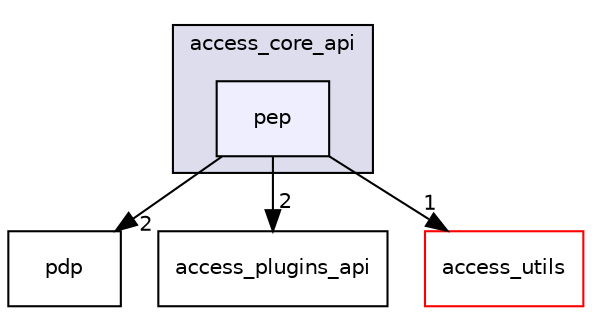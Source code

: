 digraph "access_core_api/pep" {
  compound=true
  node [ fontsize="10", fontname="Helvetica"];
  edge [ labelfontsize="10", labelfontname="Helvetica"];
  subgraph clusterdir_7e4dab425606acec96969abf19ab4dc9 {
    graph [ bgcolor="#ddddee", pencolor="black", label="access_core_api" fontname="Helvetica", fontsize="10", URL="dir_7e4dab425606acec96969abf19ab4dc9.html"]
  dir_b55e54c58a8aed348af81e882bb7d96d [shape=box, label="pep", style="filled", fillcolor="#eeeeff", pencolor="black", URL="dir_b55e54c58a8aed348af81e882bb7d96d.html"];
  }
  dir_0ed7280cc5d19de21268b81ddec224fe [shape=box label="pdp" URL="dir_0ed7280cc5d19de21268b81ddec224fe.html"];
  dir_6aca27a592d18eeff8ec598209838acf [shape=box label="access_plugins_api" URL="dir_6aca27a592d18eeff8ec598209838acf.html"];
  dir_e187d86c28d7179cbb71885950332f5f [shape=box label="access_utils" fillcolor="white" style="filled" color="red" URL="dir_e187d86c28d7179cbb71885950332f5f.html"];
  dir_b55e54c58a8aed348af81e882bb7d96d->dir_0ed7280cc5d19de21268b81ddec224fe [headlabel="2", labeldistance=1.5 headhref="dir_000011_000010.html"];
  dir_b55e54c58a8aed348af81e882bb7d96d->dir_6aca27a592d18eeff8ec598209838acf [headlabel="2", labeldistance=1.5 headhref="dir_000011_000013.html"];
  dir_b55e54c58a8aed348af81e882bb7d96d->dir_e187d86c28d7179cbb71885950332f5f [headlabel="1", labeldistance=1.5 headhref="dir_000011_000016.html"];
}
